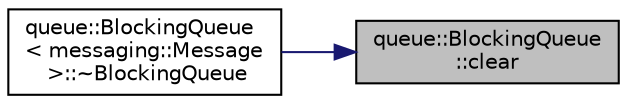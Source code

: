 digraph "queue::BlockingQueue::clear"
{
 // LATEX_PDF_SIZE
  edge [fontname="Helvetica",fontsize="10",labelfontname="Helvetica",labelfontsize="10"];
  node [fontname="Helvetica",fontsize="10",shape=record];
  rankdir="RL";
  Node1 [label="queue::BlockingQueue\l::clear",height=0.2,width=0.4,color="black", fillcolor="grey75", style="filled", fontcolor="black",tooltip=" "];
  Node1 -> Node2 [dir="back",color="midnightblue",fontsize="10",style="solid",fontname="Helvetica"];
  Node2 [label="queue::BlockingQueue\l\< messaging::Message\l \>::~BlockingQueue",height=0.2,width=0.4,color="black", fillcolor="white", style="filled",URL="$classqueue_1_1_blocking_queue.html#ae4cccce3774f52bee1f0352eaad1c02c",tooltip=" "];
}
